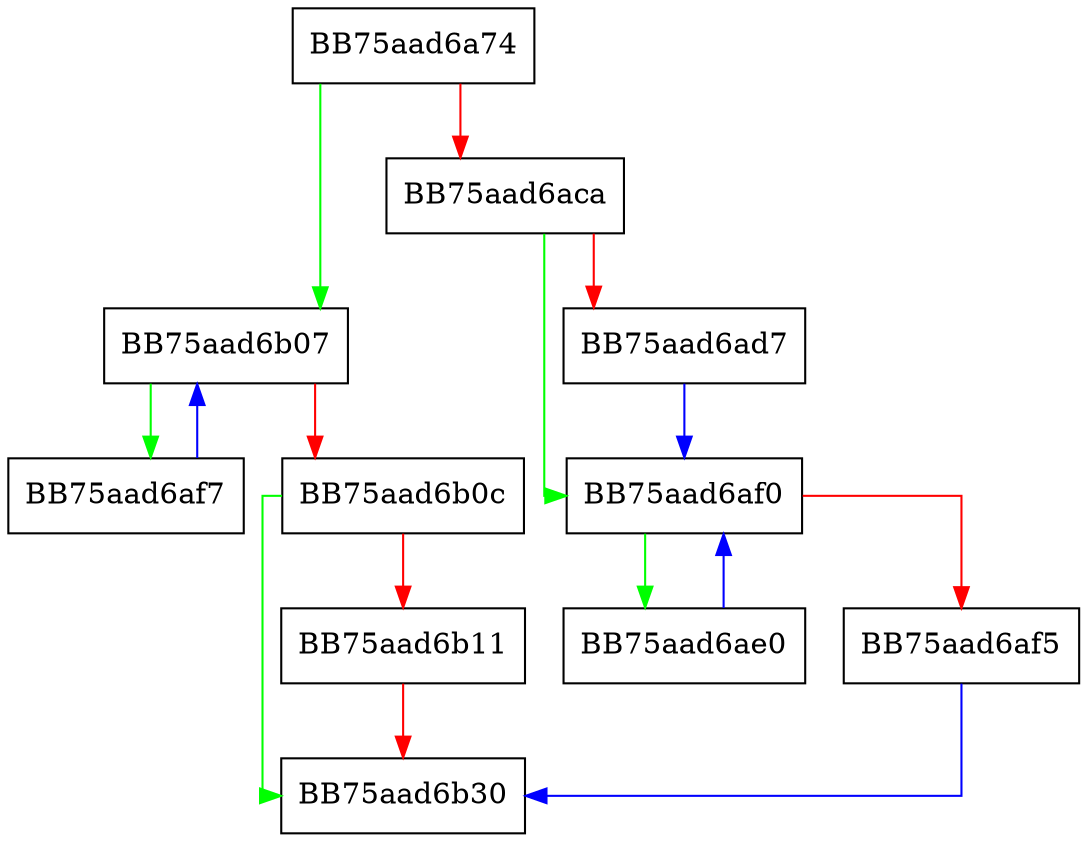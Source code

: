 digraph set_size {
  node [shape="box"];
  graph [splines=ortho];
  BB75aad6a74 -> BB75aad6b07 [color="green"];
  BB75aad6a74 -> BB75aad6aca [color="red"];
  BB75aad6aca -> BB75aad6af0 [color="green"];
  BB75aad6aca -> BB75aad6ad7 [color="red"];
  BB75aad6ad7 -> BB75aad6af0 [color="blue"];
  BB75aad6ae0 -> BB75aad6af0 [color="blue"];
  BB75aad6af0 -> BB75aad6ae0 [color="green"];
  BB75aad6af0 -> BB75aad6af5 [color="red"];
  BB75aad6af5 -> BB75aad6b30 [color="blue"];
  BB75aad6af7 -> BB75aad6b07 [color="blue"];
  BB75aad6b07 -> BB75aad6af7 [color="green"];
  BB75aad6b07 -> BB75aad6b0c [color="red"];
  BB75aad6b0c -> BB75aad6b30 [color="green"];
  BB75aad6b0c -> BB75aad6b11 [color="red"];
  BB75aad6b11 -> BB75aad6b30 [color="red"];
}